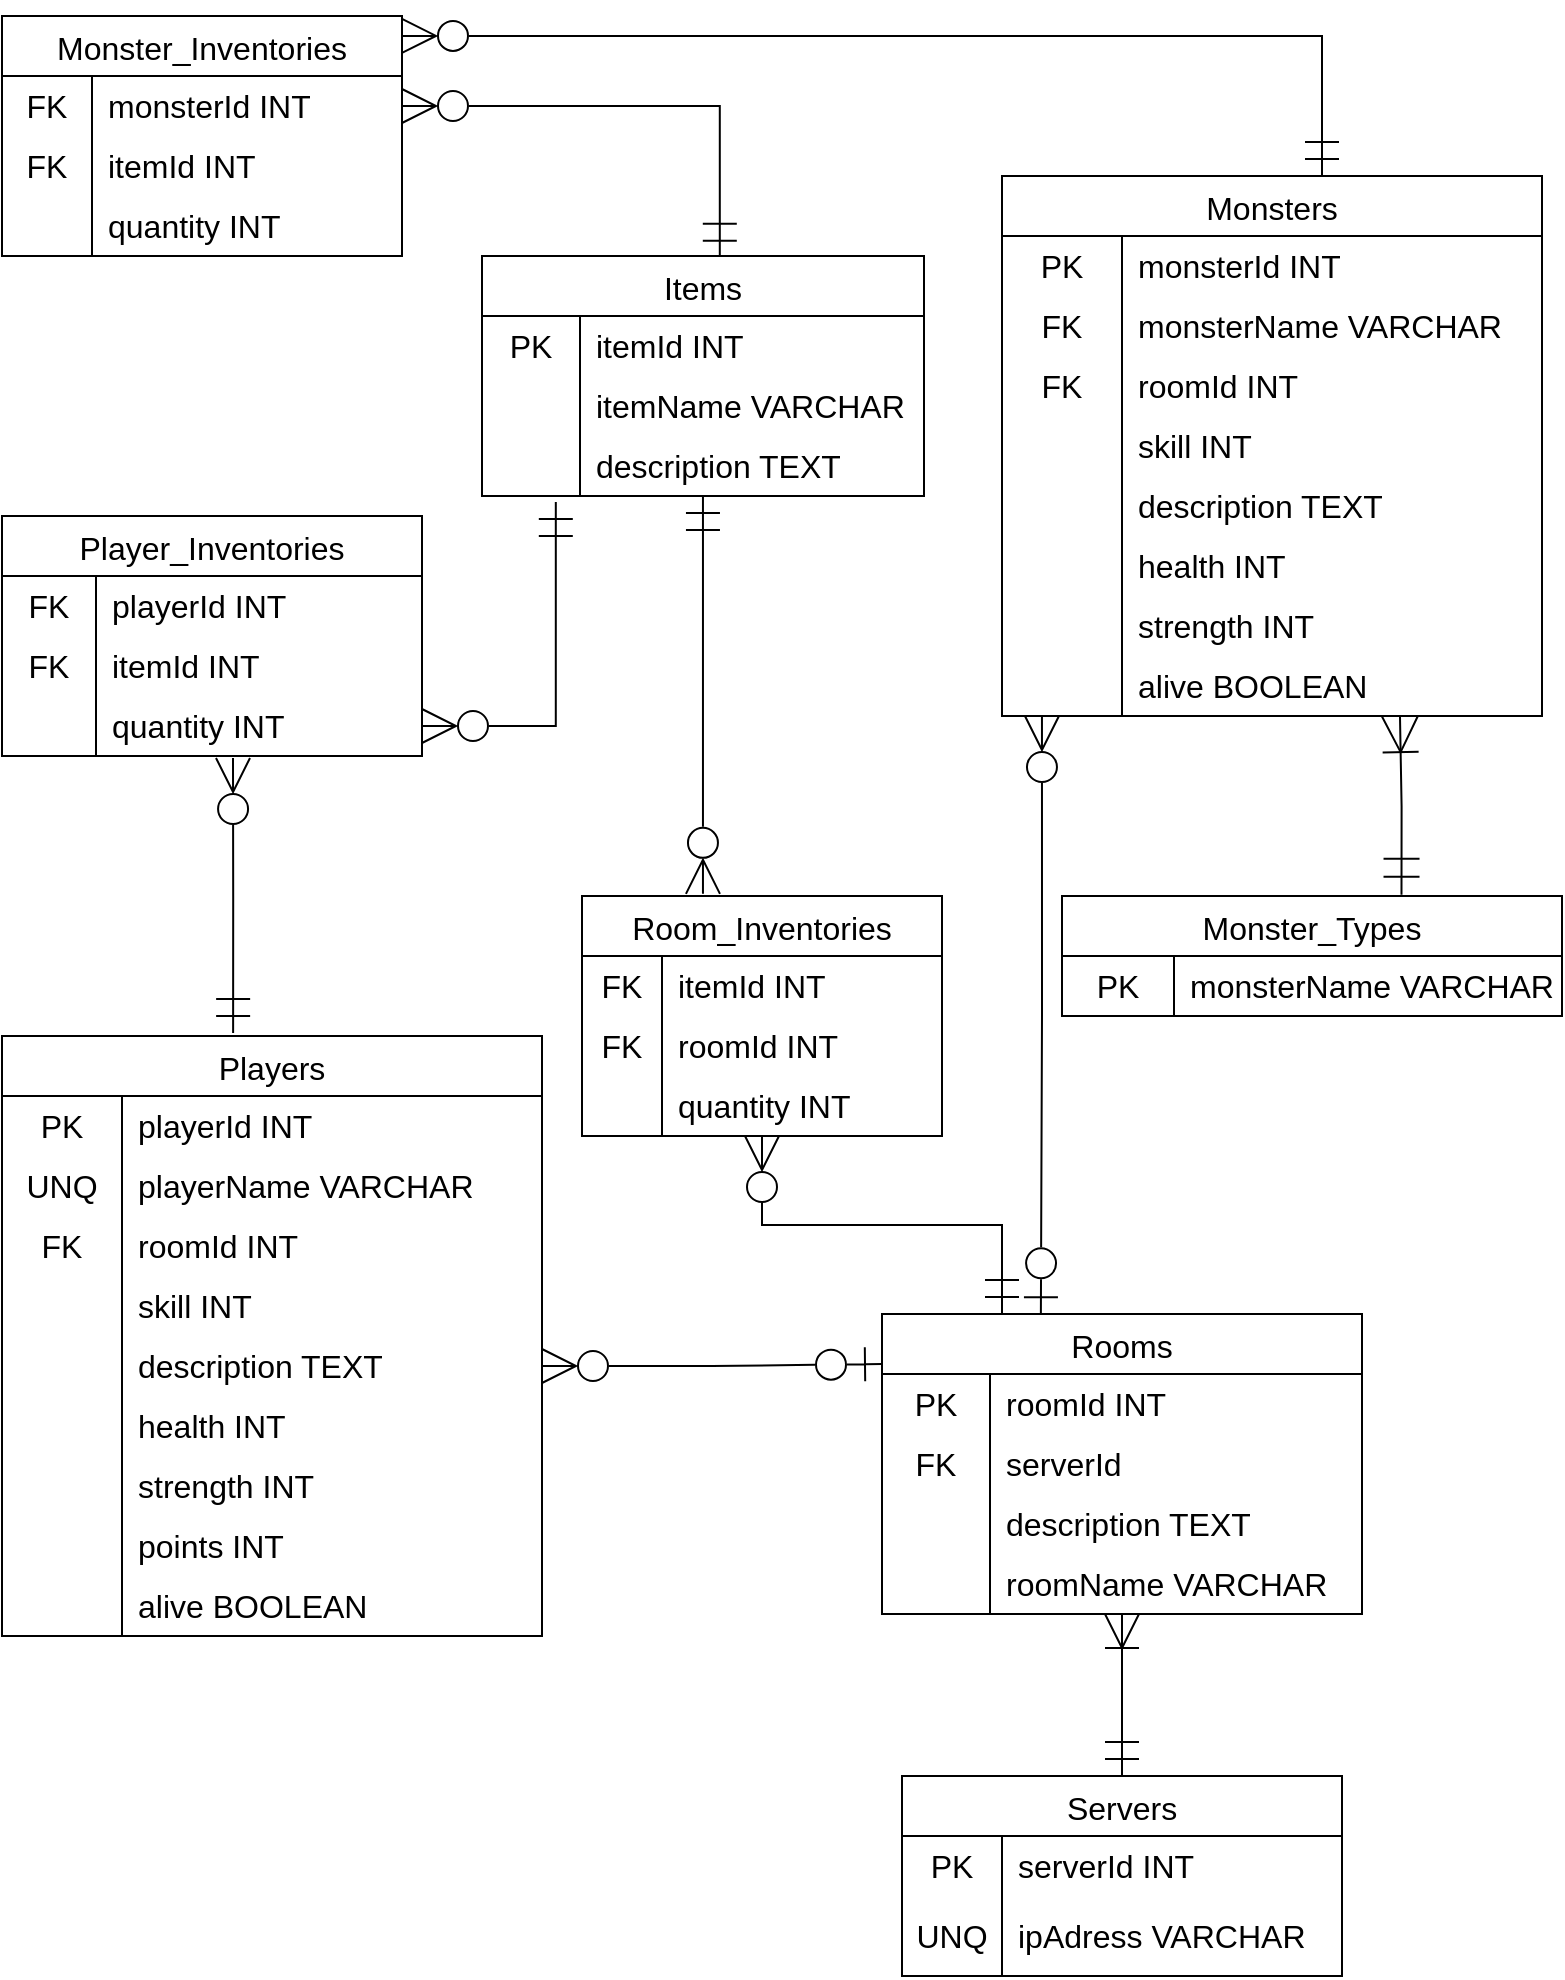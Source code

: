<mxfile version="22.1.5" type="google">
  <diagram name="Sida-1" id="PNrnSe5bGdNYffzNdBNZ">
    <mxGraphModel grid="1" page="1" gridSize="10" guides="1" tooltips="1" connect="1" arrows="1" fold="1" pageScale="1" pageWidth="827" pageHeight="1169" math="0" shadow="0">
      <root>
        <mxCell id="0" />
        <mxCell id="1" parent="0" />
        <mxCell id="f139ZEH_pIUS-vQiG2qc-1" value="Player_Inventories" style="shape=table;startSize=30;container=1;collapsible=0;childLayout=tableLayout;fixedRows=1;rowLines=0;fontStyle=0;strokeColor=default;fontSize=16;" vertex="1" parent="1">
          <mxGeometry x="40" y="290" width="210" height="120" as="geometry" />
        </mxCell>
        <mxCell id="f139ZEH_pIUS-vQiG2qc-5" value="" style="shape=tableRow;horizontal=0;startSize=0;swimlaneHead=0;swimlaneBody=0;top=0;left=0;bottom=0;right=0;collapsible=0;dropTarget=0;fillColor=none;points=[[0,0.5],[1,0.5]];portConstraint=eastwest;strokeColor=inherit;fontSize=16;" vertex="1" parent="f139ZEH_pIUS-vQiG2qc-1">
          <mxGeometry y="30" width="210" height="30" as="geometry" />
        </mxCell>
        <mxCell id="f139ZEH_pIUS-vQiG2qc-6" value="FK" style="shape=partialRectangle;html=1;whiteSpace=wrap;connectable=0;fillColor=none;top=0;left=0;bottom=0;right=0;overflow=hidden;strokeColor=inherit;fontSize=16;" vertex="1" parent="f139ZEH_pIUS-vQiG2qc-5">
          <mxGeometry width="47" height="30" as="geometry">
            <mxRectangle width="47" height="30" as="alternateBounds" />
          </mxGeometry>
        </mxCell>
        <mxCell id="f139ZEH_pIUS-vQiG2qc-7" value="playerId INT" style="shape=partialRectangle;html=1;whiteSpace=wrap;connectable=0;fillColor=none;top=0;left=0;bottom=0;right=0;align=left;spacingLeft=6;overflow=hidden;strokeColor=inherit;fontSize=16;" vertex="1" parent="f139ZEH_pIUS-vQiG2qc-5">
          <mxGeometry x="47" width="163" height="30" as="geometry">
            <mxRectangle width="163" height="30" as="alternateBounds" />
          </mxGeometry>
        </mxCell>
        <mxCell id="f139ZEH_pIUS-vQiG2qc-8" value="" style="shape=tableRow;horizontal=0;startSize=0;swimlaneHead=0;swimlaneBody=0;top=0;left=0;bottom=0;right=0;collapsible=0;dropTarget=0;fillColor=none;points=[[0,0.5],[1,0.5]];portConstraint=eastwest;strokeColor=inherit;fontSize=16;" vertex="1" parent="f139ZEH_pIUS-vQiG2qc-1">
          <mxGeometry y="60" width="210" height="30" as="geometry" />
        </mxCell>
        <mxCell id="f139ZEH_pIUS-vQiG2qc-9" value="FK" style="shape=partialRectangle;html=1;whiteSpace=wrap;connectable=0;fillColor=none;top=0;left=0;bottom=0;right=0;overflow=hidden;strokeColor=inherit;fontSize=16;" vertex="1" parent="f139ZEH_pIUS-vQiG2qc-8">
          <mxGeometry width="47" height="30" as="geometry">
            <mxRectangle width="47" height="30" as="alternateBounds" />
          </mxGeometry>
        </mxCell>
        <mxCell id="f139ZEH_pIUS-vQiG2qc-10" value="itemId INT" style="shape=partialRectangle;html=1;whiteSpace=wrap;connectable=0;fillColor=none;top=0;left=0;bottom=0;right=0;align=left;spacingLeft=6;overflow=hidden;strokeColor=inherit;fontSize=16;" vertex="1" parent="f139ZEH_pIUS-vQiG2qc-8">
          <mxGeometry x="47" width="163" height="30" as="geometry">
            <mxRectangle width="163" height="30" as="alternateBounds" />
          </mxGeometry>
        </mxCell>
        <mxCell id="YXGNRf66EH5VLh6v1JBF-1" style="shape=tableRow;horizontal=0;startSize=0;swimlaneHead=0;swimlaneBody=0;top=0;left=0;bottom=0;right=0;collapsible=0;dropTarget=0;fillColor=none;points=[[0,0.5],[1,0.5]];portConstraint=eastwest;strokeColor=inherit;fontSize=16;" vertex="1" parent="f139ZEH_pIUS-vQiG2qc-1">
          <mxGeometry y="90" width="210" height="30" as="geometry" />
        </mxCell>
        <mxCell id="YXGNRf66EH5VLh6v1JBF-2" style="shape=partialRectangle;html=1;whiteSpace=wrap;connectable=0;fillColor=none;top=0;left=0;bottom=0;right=0;overflow=hidden;strokeColor=inherit;fontSize=16;" vertex="1" parent="YXGNRf66EH5VLh6v1JBF-1">
          <mxGeometry width="47" height="30" as="geometry">
            <mxRectangle width="47" height="30" as="alternateBounds" />
          </mxGeometry>
        </mxCell>
        <mxCell id="YXGNRf66EH5VLh6v1JBF-3" value="quantity INT" style="shape=partialRectangle;html=1;whiteSpace=wrap;connectable=0;fillColor=none;top=0;left=0;bottom=0;right=0;align=left;spacingLeft=6;overflow=hidden;strokeColor=inherit;fontSize=16;" vertex="1" parent="YXGNRf66EH5VLh6v1JBF-1">
          <mxGeometry x="47" width="163" height="30" as="geometry">
            <mxRectangle width="163" height="30" as="alternateBounds" />
          </mxGeometry>
        </mxCell>
        <mxCell id="f139ZEH_pIUS-vQiG2qc-19" value="Monster_Inventories" style="shape=table;startSize=30;container=1;collapsible=0;childLayout=tableLayout;fixedRows=1;rowLines=0;fontStyle=0;strokeColor=default;fontSize=16;" vertex="1" parent="1">
          <mxGeometry x="40" y="40" width="200" height="120" as="geometry" />
        </mxCell>
        <mxCell id="f139ZEH_pIUS-vQiG2qc-23" value="" style="shape=tableRow;horizontal=0;startSize=0;swimlaneHead=0;swimlaneBody=0;top=0;left=0;bottom=0;right=0;collapsible=0;dropTarget=0;fillColor=none;points=[[0,0.5],[1,0.5]];portConstraint=eastwest;strokeColor=inherit;fontSize=16;" vertex="1" parent="f139ZEH_pIUS-vQiG2qc-19">
          <mxGeometry y="30" width="200" height="30" as="geometry" />
        </mxCell>
        <mxCell id="f139ZEH_pIUS-vQiG2qc-24" value="FK" style="shape=partialRectangle;html=1;whiteSpace=wrap;connectable=0;fillColor=none;top=0;left=0;bottom=0;right=0;overflow=hidden;strokeColor=inherit;fontSize=16;" vertex="1" parent="f139ZEH_pIUS-vQiG2qc-23">
          <mxGeometry width="45" height="30" as="geometry">
            <mxRectangle width="45" height="30" as="alternateBounds" />
          </mxGeometry>
        </mxCell>
        <mxCell id="f139ZEH_pIUS-vQiG2qc-25" value="monsterId INT" style="shape=partialRectangle;html=1;whiteSpace=wrap;connectable=0;fillColor=none;top=0;left=0;bottom=0;right=0;align=left;spacingLeft=6;overflow=hidden;strokeColor=inherit;fontSize=16;" vertex="1" parent="f139ZEH_pIUS-vQiG2qc-23">
          <mxGeometry x="45" width="155" height="30" as="geometry">
            <mxRectangle width="155" height="30" as="alternateBounds" />
          </mxGeometry>
        </mxCell>
        <mxCell id="f139ZEH_pIUS-vQiG2qc-26" value="" style="shape=tableRow;horizontal=0;startSize=0;swimlaneHead=0;swimlaneBody=0;top=0;left=0;bottom=0;right=0;collapsible=0;dropTarget=0;fillColor=none;points=[[0,0.5],[1,0.5]];portConstraint=eastwest;strokeColor=inherit;fontSize=16;" vertex="1" parent="f139ZEH_pIUS-vQiG2qc-19">
          <mxGeometry y="60" width="200" height="30" as="geometry" />
        </mxCell>
        <mxCell id="f139ZEH_pIUS-vQiG2qc-27" value="FK" style="shape=partialRectangle;html=1;whiteSpace=wrap;connectable=0;fillColor=none;top=0;left=0;bottom=0;right=0;overflow=hidden;strokeColor=inherit;fontSize=16;" vertex="1" parent="f139ZEH_pIUS-vQiG2qc-26">
          <mxGeometry width="45" height="30" as="geometry">
            <mxRectangle width="45" height="30" as="alternateBounds" />
          </mxGeometry>
        </mxCell>
        <mxCell id="f139ZEH_pIUS-vQiG2qc-28" value="itemId INT" style="shape=partialRectangle;html=1;whiteSpace=wrap;connectable=0;fillColor=none;top=0;left=0;bottom=0;right=0;align=left;spacingLeft=6;overflow=hidden;strokeColor=inherit;fontSize=16;" vertex="1" parent="f139ZEH_pIUS-vQiG2qc-26">
          <mxGeometry x="45" width="155" height="30" as="geometry">
            <mxRectangle width="155" height="30" as="alternateBounds" />
          </mxGeometry>
        </mxCell>
        <mxCell id="YXGNRf66EH5VLh6v1JBF-4" style="shape=tableRow;horizontal=0;startSize=0;swimlaneHead=0;swimlaneBody=0;top=0;left=0;bottom=0;right=0;collapsible=0;dropTarget=0;fillColor=none;points=[[0,0.5],[1,0.5]];portConstraint=eastwest;strokeColor=inherit;fontSize=16;" vertex="1" parent="f139ZEH_pIUS-vQiG2qc-19">
          <mxGeometry y="90" width="200" height="30" as="geometry" />
        </mxCell>
        <mxCell id="YXGNRf66EH5VLh6v1JBF-5" style="shape=partialRectangle;html=1;whiteSpace=wrap;connectable=0;fillColor=none;top=0;left=0;bottom=0;right=0;overflow=hidden;strokeColor=inherit;fontSize=16;" vertex="1" parent="YXGNRf66EH5VLh6v1JBF-4">
          <mxGeometry width="45" height="30" as="geometry">
            <mxRectangle width="45" height="30" as="alternateBounds" />
          </mxGeometry>
        </mxCell>
        <mxCell id="YXGNRf66EH5VLh6v1JBF-6" value="quantity INT" style="shape=partialRectangle;html=1;whiteSpace=wrap;connectable=0;fillColor=none;top=0;left=0;bottom=0;right=0;align=left;spacingLeft=6;overflow=hidden;strokeColor=inherit;fontSize=16;" vertex="1" parent="YXGNRf66EH5VLh6v1JBF-4">
          <mxGeometry x="45" width="155" height="30" as="geometry">
            <mxRectangle width="155" height="30" as="alternateBounds" />
          </mxGeometry>
        </mxCell>
        <mxCell id="GVkbqwzcOvm1fOm9quOm-2" style="edgeStyle=orthogonalEdgeStyle;rounded=0;orthogonalLoop=1;jettySize=auto;html=1;entryX=0.55;entryY=1.033;entryDx=0;entryDy=0;entryPerimeter=0;endArrow=ERzeroToMany;endFill=0;startArrow=ERmandOne;startFill=0;endSize=15;startSize=15;exitX=0.428;exitY=-0.005;exitDx=0;exitDy=0;exitPerimeter=0;" edge="1" parent="1" source="MWH9o2YnBuBxA78UN_xd-70" target="YXGNRf66EH5VLh6v1JBF-1">
          <mxGeometry relative="1" as="geometry">
            <mxPoint x="145" y="540" as="sourcePoint" />
          </mxGeometry>
        </mxCell>
        <mxCell id="GVkbqwzcOvm1fOm9quOm-3" style="edgeStyle=orthogonalEdgeStyle;rounded=0;orthogonalLoop=1;jettySize=auto;html=1;endArrow=ERmandOne;endFill=0;startArrow=ERzeroToMany;startFill=0;endSize=15;startSize=15;entryX=0.167;entryY=1.1;entryDx=0;entryDy=0;entryPerimeter=0;exitX=1;exitY=0.5;exitDx=0;exitDy=0;" edge="1" parent="1" source="YXGNRf66EH5VLh6v1JBF-1" target="MWH9o2YnBuBxA78UN_xd-13">
          <mxGeometry relative="1" as="geometry">
            <mxPoint x="480" y="350" as="targetPoint" />
            <Array as="points">
              <mxPoint x="317" y="395" />
            </Array>
          </mxGeometry>
        </mxCell>
        <mxCell id="GVkbqwzcOvm1fOm9quOm-4" style="edgeStyle=orthogonalEdgeStyle;rounded=0;orthogonalLoop=1;jettySize=auto;html=1;entryX=0.538;entryY=0.007;entryDx=0;entryDy=0;endArrow=ERmandOne;endFill=0;startArrow=ERzeroToMany;startFill=0;endSize=15;startSize=15;entryPerimeter=0;" edge="1" parent="1" source="f139ZEH_pIUS-vQiG2qc-23" target="MWH9o2YnBuBxA78UN_xd-3">
          <mxGeometry relative="1" as="geometry">
            <mxPoint x="414" y="160" as="targetPoint" />
          </mxGeometry>
        </mxCell>
        <mxCell id="GVkbqwzcOvm1fOm9quOm-5" style="edgeStyle=orthogonalEdgeStyle;rounded=0;orthogonalLoop=1;jettySize=auto;html=1;entryX=0.5;entryY=0;entryDx=0;entryDy=0;endArrow=ERzeroToOne;endFill=0;startArrow=ERzeroToOne;startFill=0;endSize=15;startSize=15;" edge="1" parent="1" target="MWH9o2YnBuBxA78UN_xd-42">
          <mxGeometry relative="1" as="geometry">
            <mxPoint x="700" y="130" as="targetPoint" />
          </mxGeometry>
        </mxCell>
        <mxCell id="MWH9o2YnBuBxA78UN_xd-2" style="edgeStyle=orthogonalEdgeStyle;rounded=0;orthogonalLoop=1;jettySize=auto;html=1;exitX=1;exitY=0.5;exitDx=0;exitDy=0;startArrow=ERzeroToMany;startFill=0;endArrow=ERzeroToOne;endFill=0;endSize=15;startSize=15;entryX=0;entryY=0.167;entryDx=0;entryDy=0;entryPerimeter=0;" edge="1" parent="1" source="MWH9o2YnBuBxA78UN_xd-86" target="MWH9o2YnBuBxA78UN_xd-16">
          <mxGeometry relative="1" as="geometry">
            <mxPoint x="260" y="740" as="sourcePoint" />
            <mxPoint x="475" y="714" as="targetPoint" />
          </mxGeometry>
        </mxCell>
        <mxCell id="MWH9o2YnBuBxA78UN_xd-3" value="Items" style="shape=table;startSize=30;container=1;collapsible=0;childLayout=tableLayout;fixedRows=1;rowLines=0;fontStyle=0;strokeColor=default;fontSize=16;" vertex="1" parent="1">
          <mxGeometry x="280" y="160" width="221" height="120" as="geometry" />
        </mxCell>
        <mxCell id="MWH9o2YnBuBxA78UN_xd-4" value="" style="shape=tableRow;horizontal=0;startSize=0;swimlaneHead=0;swimlaneBody=0;top=0;left=0;bottom=0;right=0;collapsible=0;dropTarget=0;fillColor=none;points=[[0,0.5],[1,0.5]];portConstraint=eastwest;strokeColor=inherit;fontSize=16;" vertex="1" parent="MWH9o2YnBuBxA78UN_xd-3">
          <mxGeometry y="30" width="221" height="30" as="geometry" />
        </mxCell>
        <mxCell id="MWH9o2YnBuBxA78UN_xd-5" value="PK" style="shape=partialRectangle;html=1;whiteSpace=wrap;connectable=0;fillColor=none;top=0;left=0;bottom=0;right=0;overflow=hidden;pointerEvents=1;strokeColor=inherit;fontSize=16;" vertex="1" parent="MWH9o2YnBuBxA78UN_xd-4">
          <mxGeometry width="49" height="30" as="geometry">
            <mxRectangle width="49" height="30" as="alternateBounds" />
          </mxGeometry>
        </mxCell>
        <mxCell id="MWH9o2YnBuBxA78UN_xd-6" value="itemId INT" style="shape=partialRectangle;html=1;whiteSpace=wrap;connectable=0;fillColor=none;top=0;left=0;bottom=0;right=0;align=left;spacingLeft=6;overflow=hidden;strokeColor=inherit;fontSize=16;" vertex="1" parent="MWH9o2YnBuBxA78UN_xd-4">
          <mxGeometry x="49" width="172" height="30" as="geometry">
            <mxRectangle width="172" height="30" as="alternateBounds" />
          </mxGeometry>
        </mxCell>
        <mxCell id="MWH9o2YnBuBxA78UN_xd-10" value="" style="shape=tableRow;horizontal=0;startSize=0;swimlaneHead=0;swimlaneBody=0;top=0;left=0;bottom=0;right=0;collapsible=0;dropTarget=0;fillColor=none;points=[[0,0.5],[1,0.5]];portConstraint=eastwest;strokeColor=inherit;fontSize=16;" vertex="1" parent="MWH9o2YnBuBxA78UN_xd-3">
          <mxGeometry y="60" width="221" height="30" as="geometry" />
        </mxCell>
        <mxCell id="MWH9o2YnBuBxA78UN_xd-11" value="" style="shape=partialRectangle;html=1;whiteSpace=wrap;connectable=0;fillColor=none;top=0;left=0;bottom=0;right=0;overflow=hidden;strokeColor=inherit;fontSize=16;" vertex="1" parent="MWH9o2YnBuBxA78UN_xd-10">
          <mxGeometry width="49" height="30" as="geometry">
            <mxRectangle width="49" height="30" as="alternateBounds" />
          </mxGeometry>
        </mxCell>
        <mxCell id="MWH9o2YnBuBxA78UN_xd-12" value="itemName VARCHAR" style="shape=partialRectangle;html=1;whiteSpace=wrap;connectable=0;fillColor=none;top=0;left=0;bottom=0;right=0;align=left;spacingLeft=6;overflow=hidden;strokeColor=inherit;fontSize=16;" vertex="1" parent="MWH9o2YnBuBxA78UN_xd-10">
          <mxGeometry x="49" width="172" height="30" as="geometry">
            <mxRectangle width="172" height="30" as="alternateBounds" />
          </mxGeometry>
        </mxCell>
        <mxCell id="MWH9o2YnBuBxA78UN_xd-13" style="shape=tableRow;horizontal=0;startSize=0;swimlaneHead=0;swimlaneBody=0;top=0;left=0;bottom=0;right=0;collapsible=0;dropTarget=0;fillColor=none;points=[[0,0.5],[1,0.5]];portConstraint=eastwest;strokeColor=inherit;fontSize=16;" vertex="1" parent="MWH9o2YnBuBxA78UN_xd-3">
          <mxGeometry y="90" width="221" height="30" as="geometry" />
        </mxCell>
        <mxCell id="MWH9o2YnBuBxA78UN_xd-14" style="shape=partialRectangle;html=1;whiteSpace=wrap;connectable=0;fillColor=none;top=0;left=0;bottom=0;right=0;overflow=hidden;strokeColor=inherit;fontSize=16;" vertex="1" parent="MWH9o2YnBuBxA78UN_xd-13">
          <mxGeometry width="49" height="30" as="geometry">
            <mxRectangle width="49" height="30" as="alternateBounds" />
          </mxGeometry>
        </mxCell>
        <mxCell id="MWH9o2YnBuBxA78UN_xd-15" value="description TEXT" style="shape=partialRectangle;html=1;whiteSpace=wrap;connectable=0;fillColor=none;top=0;left=0;bottom=0;right=0;align=left;spacingLeft=6;overflow=hidden;strokeColor=inherit;fontSize=16;" vertex="1" parent="MWH9o2YnBuBxA78UN_xd-13">
          <mxGeometry x="49" width="172" height="30" as="geometry">
            <mxRectangle width="172" height="30" as="alternateBounds" />
          </mxGeometry>
        </mxCell>
        <mxCell id="MWH9o2YnBuBxA78UN_xd-101" style="edgeStyle=orthogonalEdgeStyle;rounded=0;orthogonalLoop=1;jettySize=auto;html=1;entryX=0.5;entryY=0;entryDx=0;entryDy=0;endArrow=ERmandOne;endFill=0;startArrow=ERoneToMany;startFill=0;endSize=15;startSize=15;" edge="1" parent="1" source="MWH9o2YnBuBxA78UN_xd-16" target="MWH9o2YnBuBxA78UN_xd-32">
          <mxGeometry relative="1" as="geometry" />
        </mxCell>
        <mxCell id="MWH9o2YnBuBxA78UN_xd-16" value="Rooms" style="shape=table;startSize=30;container=1;collapsible=0;childLayout=tableLayout;fixedRows=1;rowLines=0;fontStyle=0;strokeColor=default;fontSize=16;" vertex="1" parent="1">
          <mxGeometry x="480" y="689" width="240" height="150" as="geometry" />
        </mxCell>
        <mxCell id="MWH9o2YnBuBxA78UN_xd-17" value="" style="shape=tableRow;horizontal=0;startSize=0;swimlaneHead=0;swimlaneBody=0;top=0;left=0;bottom=0;right=0;collapsible=0;dropTarget=0;fillColor=none;points=[[0,0.5],[1,0.5]];portConstraint=eastwest;strokeColor=inherit;fontSize=16;" vertex="1" parent="MWH9o2YnBuBxA78UN_xd-16">
          <mxGeometry y="30" width="240" height="30" as="geometry" />
        </mxCell>
        <mxCell id="MWH9o2YnBuBxA78UN_xd-18" value="PK" style="shape=partialRectangle;html=1;whiteSpace=wrap;connectable=0;fillColor=none;top=0;left=0;bottom=0;right=0;overflow=hidden;pointerEvents=1;strokeColor=inherit;fontSize=16;" vertex="1" parent="MWH9o2YnBuBxA78UN_xd-17">
          <mxGeometry width="54" height="30" as="geometry">
            <mxRectangle width="54" height="30" as="alternateBounds" />
          </mxGeometry>
        </mxCell>
        <mxCell id="MWH9o2YnBuBxA78UN_xd-19" value="roomId INT" style="shape=partialRectangle;html=1;whiteSpace=wrap;connectable=0;fillColor=none;top=0;left=0;bottom=0;right=0;align=left;spacingLeft=6;overflow=hidden;strokeColor=inherit;fontSize=16;" vertex="1" parent="MWH9o2YnBuBxA78UN_xd-17">
          <mxGeometry x="54" width="186" height="30" as="geometry">
            <mxRectangle width="186" height="30" as="alternateBounds" />
          </mxGeometry>
        </mxCell>
        <mxCell id="MWH9o2YnBuBxA78UN_xd-29" style="shape=tableRow;horizontal=0;startSize=0;swimlaneHead=0;swimlaneBody=0;top=0;left=0;bottom=0;right=0;collapsible=0;dropTarget=0;fillColor=none;points=[[0,0.5],[1,0.5]];portConstraint=eastwest;strokeColor=inherit;fontSize=16;" vertex="1" parent="MWH9o2YnBuBxA78UN_xd-16">
          <mxGeometry y="60" width="240" height="30" as="geometry" />
        </mxCell>
        <mxCell id="MWH9o2YnBuBxA78UN_xd-30" value="FK" style="shape=partialRectangle;html=1;whiteSpace=wrap;connectable=0;fillColor=none;top=0;left=0;bottom=0;right=0;overflow=hidden;strokeColor=inherit;fontSize=16;" vertex="1" parent="MWH9o2YnBuBxA78UN_xd-29">
          <mxGeometry width="54" height="30" as="geometry">
            <mxRectangle width="54" height="30" as="alternateBounds" />
          </mxGeometry>
        </mxCell>
        <mxCell id="MWH9o2YnBuBxA78UN_xd-31" value="serverId" style="shape=partialRectangle;html=1;whiteSpace=wrap;connectable=0;fillColor=none;top=0;left=0;bottom=0;right=0;align=left;spacingLeft=6;overflow=hidden;strokeColor=inherit;fontSize=16;" vertex="1" parent="MWH9o2YnBuBxA78UN_xd-29">
          <mxGeometry x="54" width="186" height="30" as="geometry">
            <mxRectangle width="186" height="30" as="alternateBounds" />
          </mxGeometry>
        </mxCell>
        <mxCell id="l32rM383L0pJ6ccGjU8K-4" style="shape=tableRow;horizontal=0;startSize=0;swimlaneHead=0;swimlaneBody=0;top=0;left=0;bottom=0;right=0;collapsible=0;dropTarget=0;fillColor=none;points=[[0,0.5],[1,0.5]];portConstraint=eastwest;strokeColor=inherit;fontSize=16;" vertex="1" parent="MWH9o2YnBuBxA78UN_xd-16">
          <mxGeometry y="90" width="240" height="30" as="geometry" />
        </mxCell>
        <mxCell id="l32rM383L0pJ6ccGjU8K-5" value="" style="shape=partialRectangle;html=1;whiteSpace=wrap;connectable=0;fillColor=none;top=0;left=0;bottom=0;right=0;overflow=hidden;strokeColor=inherit;fontSize=16;" vertex="1" parent="l32rM383L0pJ6ccGjU8K-4">
          <mxGeometry width="54" height="30" as="geometry">
            <mxRectangle width="54" height="30" as="alternateBounds" />
          </mxGeometry>
        </mxCell>
        <mxCell id="l32rM383L0pJ6ccGjU8K-6" value="description TEXT" style="shape=partialRectangle;html=1;whiteSpace=wrap;connectable=0;fillColor=none;top=0;left=0;bottom=0;right=0;align=left;spacingLeft=6;overflow=hidden;strokeColor=inherit;fontSize=16;" vertex="1" parent="l32rM383L0pJ6ccGjU8K-4">
          <mxGeometry x="54" width="186" height="30" as="geometry">
            <mxRectangle width="186" height="30" as="alternateBounds" />
          </mxGeometry>
        </mxCell>
        <mxCell id="MWH9o2YnBuBxA78UN_xd-26" style="shape=tableRow;horizontal=0;startSize=0;swimlaneHead=0;swimlaneBody=0;top=0;left=0;bottom=0;right=0;collapsible=0;dropTarget=0;fillColor=none;points=[[0,0.5],[1,0.5]];portConstraint=eastwest;strokeColor=inherit;fontSize=16;" vertex="1" parent="MWH9o2YnBuBxA78UN_xd-16">
          <mxGeometry y="120" width="240" height="30" as="geometry" />
        </mxCell>
        <mxCell id="MWH9o2YnBuBxA78UN_xd-27" style="shape=partialRectangle;html=1;whiteSpace=wrap;connectable=0;fillColor=none;top=0;left=0;bottom=0;right=0;overflow=hidden;strokeColor=inherit;fontSize=16;" vertex="1" parent="MWH9o2YnBuBxA78UN_xd-26">
          <mxGeometry width="54" height="30" as="geometry">
            <mxRectangle width="54" height="30" as="alternateBounds" />
          </mxGeometry>
        </mxCell>
        <mxCell id="MWH9o2YnBuBxA78UN_xd-28" value="roomName VARCHAR" style="shape=partialRectangle;html=1;whiteSpace=wrap;connectable=0;fillColor=none;top=0;left=0;bottom=0;right=0;align=left;spacingLeft=6;overflow=hidden;strokeColor=inherit;fontSize=16;" vertex="1" parent="MWH9o2YnBuBxA78UN_xd-26">
          <mxGeometry x="54" width="186" height="30" as="geometry">
            <mxRectangle width="186" height="30" as="alternateBounds" />
          </mxGeometry>
        </mxCell>
        <mxCell id="MWH9o2YnBuBxA78UN_xd-32" value="Servers" style="shape=table;startSize=30;container=1;collapsible=0;childLayout=tableLayout;fixedRows=1;rowLines=0;fontStyle=0;strokeColor=default;fontSize=16;" vertex="1" parent="1">
          <mxGeometry x="490" y="920" width="220" height="100" as="geometry" />
        </mxCell>
        <mxCell id="MWH9o2YnBuBxA78UN_xd-33" value="" style="shape=tableRow;horizontal=0;startSize=0;swimlaneHead=0;swimlaneBody=0;top=0;left=0;bottom=0;right=0;collapsible=0;dropTarget=0;fillColor=none;points=[[0,0.5],[1,0.5]];portConstraint=eastwest;strokeColor=inherit;fontSize=16;" vertex="1" parent="MWH9o2YnBuBxA78UN_xd-32">
          <mxGeometry y="30" width="220" height="30" as="geometry" />
        </mxCell>
        <mxCell id="MWH9o2YnBuBxA78UN_xd-34" value="PK" style="shape=partialRectangle;html=1;whiteSpace=wrap;connectable=0;fillColor=none;top=0;left=0;bottom=0;right=0;overflow=hidden;pointerEvents=1;strokeColor=inherit;fontSize=16;" vertex="1" parent="MWH9o2YnBuBxA78UN_xd-33">
          <mxGeometry width="50" height="30" as="geometry">
            <mxRectangle width="50" height="30" as="alternateBounds" />
          </mxGeometry>
        </mxCell>
        <mxCell id="MWH9o2YnBuBxA78UN_xd-35" value="serverId INT" style="shape=partialRectangle;html=1;whiteSpace=wrap;connectable=0;fillColor=none;top=0;left=0;bottom=0;right=0;align=left;spacingLeft=6;overflow=hidden;strokeColor=inherit;fontSize=16;" vertex="1" parent="MWH9o2YnBuBxA78UN_xd-33">
          <mxGeometry x="50" width="170" height="30" as="geometry">
            <mxRectangle width="170" height="30" as="alternateBounds" />
          </mxGeometry>
        </mxCell>
        <mxCell id="MWH9o2YnBuBxA78UN_xd-36" value="" style="shape=tableRow;horizontal=0;startSize=0;swimlaneHead=0;swimlaneBody=0;top=0;left=0;bottom=0;right=0;collapsible=0;dropTarget=0;fillColor=none;points=[[0,0.5],[1,0.5]];portConstraint=eastwest;strokeColor=inherit;fontSize=16;" vertex="1" parent="MWH9o2YnBuBxA78UN_xd-32">
          <mxGeometry y="60" width="220" height="40" as="geometry" />
        </mxCell>
        <mxCell id="MWH9o2YnBuBxA78UN_xd-37" value="UNQ" style="shape=partialRectangle;html=1;whiteSpace=wrap;connectable=0;fillColor=none;top=0;left=0;bottom=0;right=0;overflow=hidden;strokeColor=inherit;fontSize=16;" vertex="1" parent="MWH9o2YnBuBxA78UN_xd-36">
          <mxGeometry width="50" height="40" as="geometry">
            <mxRectangle width="50" height="40" as="alternateBounds" />
          </mxGeometry>
        </mxCell>
        <mxCell id="MWH9o2YnBuBxA78UN_xd-38" value="ipAdress VARCHAR" style="shape=partialRectangle;html=1;whiteSpace=wrap;connectable=0;fillColor=none;top=0;left=0;bottom=0;right=0;align=left;spacingLeft=6;overflow=hidden;strokeColor=inherit;fontSize=16;" vertex="1" parent="MWH9o2YnBuBxA78UN_xd-36">
          <mxGeometry x="50" width="170" height="40" as="geometry">
            <mxRectangle width="170" height="40" as="alternateBounds" />
          </mxGeometry>
        </mxCell>
        <mxCell id="MWH9o2YnBuBxA78UN_xd-42" value="Monsters" style="shape=table;startSize=30;container=1;collapsible=0;childLayout=tableLayout;fixedRows=1;rowLines=0;fontStyle=0;strokeColor=default;fontSize=16;" vertex="1" parent="1">
          <mxGeometry x="540" y="120" width="270" height="270" as="geometry" />
        </mxCell>
        <mxCell id="MWH9o2YnBuBxA78UN_xd-43" value="" style="shape=tableRow;horizontal=0;startSize=0;swimlaneHead=0;swimlaneBody=0;top=0;left=0;bottom=0;right=0;collapsible=0;dropTarget=0;fillColor=none;points=[[0,0.5],[1,0.5]];portConstraint=eastwest;strokeColor=inherit;fontSize=16;" vertex="1" parent="MWH9o2YnBuBxA78UN_xd-42">
          <mxGeometry y="30" width="270" height="30" as="geometry" />
        </mxCell>
        <mxCell id="MWH9o2YnBuBxA78UN_xd-44" value="PK" style="shape=partialRectangle;html=1;whiteSpace=wrap;connectable=0;fillColor=none;top=0;left=0;bottom=0;right=0;overflow=hidden;pointerEvents=1;strokeColor=inherit;fontSize=16;" vertex="1" parent="MWH9o2YnBuBxA78UN_xd-43">
          <mxGeometry width="60" height="30" as="geometry">
            <mxRectangle width="60" height="30" as="alternateBounds" />
          </mxGeometry>
        </mxCell>
        <mxCell id="MWH9o2YnBuBxA78UN_xd-45" value="monsterId INT" style="shape=partialRectangle;html=1;whiteSpace=wrap;connectable=0;fillColor=none;top=0;left=0;bottom=0;right=0;align=left;spacingLeft=6;overflow=hidden;strokeColor=inherit;fontSize=16;" vertex="1" parent="MWH9o2YnBuBxA78UN_xd-43">
          <mxGeometry x="60" width="210" height="30" as="geometry">
            <mxRectangle width="210" height="30" as="alternateBounds" />
          </mxGeometry>
        </mxCell>
        <mxCell id="MWH9o2YnBuBxA78UN_xd-46" value="" style="shape=tableRow;horizontal=0;startSize=0;swimlaneHead=0;swimlaneBody=0;top=0;left=0;bottom=0;right=0;collapsible=0;dropTarget=0;fillColor=none;points=[[0,0.5],[1,0.5]];portConstraint=eastwest;strokeColor=inherit;fontSize=16;" vertex="1" parent="MWH9o2YnBuBxA78UN_xd-42">
          <mxGeometry y="60" width="270" height="30" as="geometry" />
        </mxCell>
        <mxCell id="MWH9o2YnBuBxA78UN_xd-47" value="FK" style="shape=partialRectangle;html=1;whiteSpace=wrap;connectable=0;fillColor=none;top=0;left=0;bottom=0;right=0;overflow=hidden;strokeColor=inherit;fontSize=16;" vertex="1" parent="MWH9o2YnBuBxA78UN_xd-46">
          <mxGeometry width="60" height="30" as="geometry">
            <mxRectangle width="60" height="30" as="alternateBounds" />
          </mxGeometry>
        </mxCell>
        <mxCell id="MWH9o2YnBuBxA78UN_xd-48" value="monsterName VARCHAR" style="shape=partialRectangle;html=1;whiteSpace=wrap;connectable=0;fillColor=none;top=0;left=0;bottom=0;right=0;align=left;spacingLeft=6;overflow=hidden;strokeColor=inherit;fontSize=16;" vertex="1" parent="MWH9o2YnBuBxA78UN_xd-46">
          <mxGeometry x="60" width="210" height="30" as="geometry">
            <mxRectangle width="210" height="30" as="alternateBounds" />
          </mxGeometry>
        </mxCell>
        <mxCell id="l32rM383L0pJ6ccGjU8K-1" style="shape=tableRow;horizontal=0;startSize=0;swimlaneHead=0;swimlaneBody=0;top=0;left=0;bottom=0;right=0;collapsible=0;dropTarget=0;fillColor=none;points=[[0,0.5],[1,0.5]];portConstraint=eastwest;strokeColor=inherit;fontSize=16;" vertex="1" parent="MWH9o2YnBuBxA78UN_xd-42">
          <mxGeometry y="90" width="270" height="30" as="geometry" />
        </mxCell>
        <mxCell id="l32rM383L0pJ6ccGjU8K-2" value="FK" style="shape=partialRectangle;html=1;whiteSpace=wrap;connectable=0;fillColor=none;top=0;left=0;bottom=0;right=0;overflow=hidden;strokeColor=inherit;fontSize=16;" vertex="1" parent="l32rM383L0pJ6ccGjU8K-1">
          <mxGeometry width="60" height="30" as="geometry">
            <mxRectangle width="60" height="30" as="alternateBounds" />
          </mxGeometry>
        </mxCell>
        <mxCell id="l32rM383L0pJ6ccGjU8K-3" value="roomId INT" style="shape=partialRectangle;html=1;whiteSpace=wrap;connectable=0;fillColor=none;top=0;left=0;bottom=0;right=0;align=left;spacingLeft=6;overflow=hidden;strokeColor=inherit;fontSize=16;" vertex="1" parent="l32rM383L0pJ6ccGjU8K-1">
          <mxGeometry x="60" width="210" height="30" as="geometry">
            <mxRectangle width="210" height="30" as="alternateBounds" />
          </mxGeometry>
        </mxCell>
        <mxCell id="MWH9o2YnBuBxA78UN_xd-61" style="shape=tableRow;horizontal=0;startSize=0;swimlaneHead=0;swimlaneBody=0;top=0;left=0;bottom=0;right=0;collapsible=0;dropTarget=0;fillColor=none;points=[[0,0.5],[1,0.5]];portConstraint=eastwest;strokeColor=inherit;fontSize=16;" vertex="1" parent="MWH9o2YnBuBxA78UN_xd-42">
          <mxGeometry y="120" width="270" height="30" as="geometry" />
        </mxCell>
        <mxCell id="MWH9o2YnBuBxA78UN_xd-62" style="shape=partialRectangle;html=1;whiteSpace=wrap;connectable=0;fillColor=none;top=0;left=0;bottom=0;right=0;overflow=hidden;strokeColor=inherit;fontSize=16;" vertex="1" parent="MWH9o2YnBuBxA78UN_xd-61">
          <mxGeometry width="60" height="30" as="geometry">
            <mxRectangle width="60" height="30" as="alternateBounds" />
          </mxGeometry>
        </mxCell>
        <mxCell id="MWH9o2YnBuBxA78UN_xd-63" value="skill INT" style="shape=partialRectangle;html=1;whiteSpace=wrap;connectable=0;fillColor=none;top=0;left=0;bottom=0;right=0;align=left;spacingLeft=6;overflow=hidden;strokeColor=inherit;fontSize=16;" vertex="1" parent="MWH9o2YnBuBxA78UN_xd-61">
          <mxGeometry x="60" width="210" height="30" as="geometry">
            <mxRectangle width="210" height="30" as="alternateBounds" />
          </mxGeometry>
        </mxCell>
        <mxCell id="MWH9o2YnBuBxA78UN_xd-58" style="shape=tableRow;horizontal=0;startSize=0;swimlaneHead=0;swimlaneBody=0;top=0;left=0;bottom=0;right=0;collapsible=0;dropTarget=0;fillColor=none;points=[[0,0.5],[1,0.5]];portConstraint=eastwest;strokeColor=inherit;fontSize=16;" vertex="1" parent="MWH9o2YnBuBxA78UN_xd-42">
          <mxGeometry y="150" width="270" height="30" as="geometry" />
        </mxCell>
        <mxCell id="MWH9o2YnBuBxA78UN_xd-59" style="shape=partialRectangle;html=1;whiteSpace=wrap;connectable=0;fillColor=none;top=0;left=0;bottom=0;right=0;overflow=hidden;strokeColor=inherit;fontSize=16;" vertex="1" parent="MWH9o2YnBuBxA78UN_xd-58">
          <mxGeometry width="60" height="30" as="geometry">
            <mxRectangle width="60" height="30" as="alternateBounds" />
          </mxGeometry>
        </mxCell>
        <mxCell id="MWH9o2YnBuBxA78UN_xd-60" value="description TEXT" style="shape=partialRectangle;html=1;whiteSpace=wrap;connectable=0;fillColor=none;top=0;left=0;bottom=0;right=0;align=left;spacingLeft=6;overflow=hidden;strokeColor=inherit;fontSize=16;" vertex="1" parent="MWH9o2YnBuBxA78UN_xd-58">
          <mxGeometry x="60" width="210" height="30" as="geometry">
            <mxRectangle width="210" height="30" as="alternateBounds" />
          </mxGeometry>
        </mxCell>
        <mxCell id="MWH9o2YnBuBxA78UN_xd-55" style="shape=tableRow;horizontal=0;startSize=0;swimlaneHead=0;swimlaneBody=0;top=0;left=0;bottom=0;right=0;collapsible=0;dropTarget=0;fillColor=none;points=[[0,0.5],[1,0.5]];portConstraint=eastwest;strokeColor=inherit;fontSize=16;" vertex="1" parent="MWH9o2YnBuBxA78UN_xd-42">
          <mxGeometry y="180" width="270" height="30" as="geometry" />
        </mxCell>
        <mxCell id="MWH9o2YnBuBxA78UN_xd-56" style="shape=partialRectangle;html=1;whiteSpace=wrap;connectable=0;fillColor=none;top=0;left=0;bottom=0;right=0;overflow=hidden;strokeColor=inherit;fontSize=16;" vertex="1" parent="MWH9o2YnBuBxA78UN_xd-55">
          <mxGeometry width="60" height="30" as="geometry">
            <mxRectangle width="60" height="30" as="alternateBounds" />
          </mxGeometry>
        </mxCell>
        <mxCell id="MWH9o2YnBuBxA78UN_xd-57" value="health INT" style="shape=partialRectangle;html=1;whiteSpace=wrap;connectable=0;fillColor=none;top=0;left=0;bottom=0;right=0;align=left;spacingLeft=6;overflow=hidden;strokeColor=inherit;fontSize=16;" vertex="1" parent="MWH9o2YnBuBxA78UN_xd-55">
          <mxGeometry x="60" width="210" height="30" as="geometry">
            <mxRectangle width="210" height="30" as="alternateBounds" />
          </mxGeometry>
        </mxCell>
        <mxCell id="MWH9o2YnBuBxA78UN_xd-52" style="shape=tableRow;horizontal=0;startSize=0;swimlaneHead=0;swimlaneBody=0;top=0;left=0;bottom=0;right=0;collapsible=0;dropTarget=0;fillColor=none;points=[[0,0.5],[1,0.5]];portConstraint=eastwest;strokeColor=inherit;fontSize=16;" vertex="1" parent="MWH9o2YnBuBxA78UN_xd-42">
          <mxGeometry y="210" width="270" height="30" as="geometry" />
        </mxCell>
        <mxCell id="MWH9o2YnBuBxA78UN_xd-53" style="shape=partialRectangle;html=1;whiteSpace=wrap;connectable=0;fillColor=none;top=0;left=0;bottom=0;right=0;overflow=hidden;strokeColor=inherit;fontSize=16;" vertex="1" parent="MWH9o2YnBuBxA78UN_xd-52">
          <mxGeometry width="60" height="30" as="geometry">
            <mxRectangle width="60" height="30" as="alternateBounds" />
          </mxGeometry>
        </mxCell>
        <mxCell id="MWH9o2YnBuBxA78UN_xd-54" value="strength INT" style="shape=partialRectangle;html=1;whiteSpace=wrap;connectable=0;fillColor=none;top=0;left=0;bottom=0;right=0;align=left;spacingLeft=6;overflow=hidden;strokeColor=inherit;fontSize=16;" vertex="1" parent="MWH9o2YnBuBxA78UN_xd-52">
          <mxGeometry x="60" width="210" height="30" as="geometry">
            <mxRectangle width="210" height="30" as="alternateBounds" />
          </mxGeometry>
        </mxCell>
        <mxCell id="MWH9o2YnBuBxA78UN_xd-67" style="shape=tableRow;horizontal=0;startSize=0;swimlaneHead=0;swimlaneBody=0;top=0;left=0;bottom=0;right=0;collapsible=0;dropTarget=0;fillColor=none;points=[[0,0.5],[1,0.5]];portConstraint=eastwest;strokeColor=inherit;fontSize=16;" vertex="1" parent="MWH9o2YnBuBxA78UN_xd-42">
          <mxGeometry y="240" width="270" height="30" as="geometry" />
        </mxCell>
        <mxCell id="MWH9o2YnBuBxA78UN_xd-68" style="shape=partialRectangle;html=1;whiteSpace=wrap;connectable=0;fillColor=none;top=0;left=0;bottom=0;right=0;overflow=hidden;strokeColor=inherit;fontSize=16;" vertex="1" parent="MWH9o2YnBuBxA78UN_xd-67">
          <mxGeometry width="60" height="30" as="geometry">
            <mxRectangle width="60" height="30" as="alternateBounds" />
          </mxGeometry>
        </mxCell>
        <mxCell id="MWH9o2YnBuBxA78UN_xd-69" value="alive BOOLEAN" style="shape=partialRectangle;html=1;whiteSpace=wrap;connectable=0;fillColor=none;top=0;left=0;bottom=0;right=0;align=left;spacingLeft=6;overflow=hidden;strokeColor=inherit;fontSize=16;" vertex="1" parent="MWH9o2YnBuBxA78UN_xd-67">
          <mxGeometry x="60" width="210" height="30" as="geometry">
            <mxRectangle width="210" height="30" as="alternateBounds" />
          </mxGeometry>
        </mxCell>
        <mxCell id="MWH9o2YnBuBxA78UN_xd-70" value="Players" style="shape=table;startSize=30;container=1;collapsible=0;childLayout=tableLayout;fixedRows=1;rowLines=0;fontStyle=0;strokeColor=default;fontSize=16;" vertex="1" parent="1">
          <mxGeometry x="40" y="550" width="270" height="300" as="geometry" />
        </mxCell>
        <mxCell id="MWH9o2YnBuBxA78UN_xd-71" value="" style="shape=tableRow;horizontal=0;startSize=0;swimlaneHead=0;swimlaneBody=0;top=0;left=0;bottom=0;right=0;collapsible=0;dropTarget=0;fillColor=none;points=[[0,0.5],[1,0.5]];portConstraint=eastwest;strokeColor=inherit;fontSize=16;" vertex="1" parent="MWH9o2YnBuBxA78UN_xd-70">
          <mxGeometry y="30" width="270" height="30" as="geometry" />
        </mxCell>
        <mxCell id="MWH9o2YnBuBxA78UN_xd-72" value="PK" style="shape=partialRectangle;html=1;whiteSpace=wrap;connectable=0;fillColor=none;top=0;left=0;bottom=0;right=0;overflow=hidden;pointerEvents=1;strokeColor=inherit;fontSize=16;" vertex="1" parent="MWH9o2YnBuBxA78UN_xd-71">
          <mxGeometry width="60" height="30" as="geometry">
            <mxRectangle width="60" height="30" as="alternateBounds" />
          </mxGeometry>
        </mxCell>
        <mxCell id="MWH9o2YnBuBxA78UN_xd-73" value="playerId INT" style="shape=partialRectangle;html=1;whiteSpace=wrap;connectable=0;fillColor=none;top=0;left=0;bottom=0;right=0;align=left;spacingLeft=6;overflow=hidden;strokeColor=inherit;fontSize=16;" vertex="1" parent="MWH9o2YnBuBxA78UN_xd-71">
          <mxGeometry x="60" width="210" height="30" as="geometry">
            <mxRectangle width="210" height="30" as="alternateBounds" />
          </mxGeometry>
        </mxCell>
        <mxCell id="MWH9o2YnBuBxA78UN_xd-74" value="" style="shape=tableRow;horizontal=0;startSize=0;swimlaneHead=0;swimlaneBody=0;top=0;left=0;bottom=0;right=0;collapsible=0;dropTarget=0;fillColor=none;points=[[0,0.5],[1,0.5]];portConstraint=eastwest;strokeColor=inherit;fontSize=16;" vertex="1" parent="MWH9o2YnBuBxA78UN_xd-70">
          <mxGeometry y="60" width="270" height="30" as="geometry" />
        </mxCell>
        <mxCell id="MWH9o2YnBuBxA78UN_xd-75" value="UNQ" style="shape=partialRectangle;html=1;whiteSpace=wrap;connectable=0;fillColor=none;top=0;left=0;bottom=0;right=0;overflow=hidden;strokeColor=inherit;fontSize=16;" vertex="1" parent="MWH9o2YnBuBxA78UN_xd-74">
          <mxGeometry width="60" height="30" as="geometry">
            <mxRectangle width="60" height="30" as="alternateBounds" />
          </mxGeometry>
        </mxCell>
        <mxCell id="MWH9o2YnBuBxA78UN_xd-76" value="playerName VARCHAR" style="shape=partialRectangle;html=1;whiteSpace=wrap;connectable=0;fillColor=none;top=0;left=0;bottom=0;right=0;align=left;spacingLeft=6;overflow=hidden;strokeColor=inherit;fontSize=16;" vertex="1" parent="MWH9o2YnBuBxA78UN_xd-74">
          <mxGeometry x="60" width="210" height="30" as="geometry">
            <mxRectangle width="210" height="30" as="alternateBounds" />
          </mxGeometry>
        </mxCell>
        <mxCell id="n8rzi7JgR0vjVERuQ5kA-4" style="shape=tableRow;horizontal=0;startSize=0;swimlaneHead=0;swimlaneBody=0;top=0;left=0;bottom=0;right=0;collapsible=0;dropTarget=0;fillColor=none;points=[[0,0.5],[1,0.5]];portConstraint=eastwest;strokeColor=inherit;fontSize=16;" vertex="1" parent="MWH9o2YnBuBxA78UN_xd-70">
          <mxGeometry y="90" width="270" height="30" as="geometry" />
        </mxCell>
        <mxCell id="n8rzi7JgR0vjVERuQ5kA-5" value="FK" style="shape=partialRectangle;html=1;whiteSpace=wrap;connectable=0;fillColor=none;top=0;left=0;bottom=0;right=0;overflow=hidden;strokeColor=inherit;fontSize=16;" vertex="1" parent="n8rzi7JgR0vjVERuQ5kA-4">
          <mxGeometry width="60" height="30" as="geometry">
            <mxRectangle width="60" height="30" as="alternateBounds" />
          </mxGeometry>
        </mxCell>
        <mxCell id="n8rzi7JgR0vjVERuQ5kA-6" value="roomId INT" style="shape=partialRectangle;html=1;whiteSpace=wrap;connectable=0;fillColor=none;top=0;left=0;bottom=0;right=0;align=left;spacingLeft=6;overflow=hidden;strokeColor=inherit;fontSize=16;" vertex="1" parent="n8rzi7JgR0vjVERuQ5kA-4">
          <mxGeometry x="60" width="210" height="30" as="geometry">
            <mxRectangle width="210" height="30" as="alternateBounds" />
          </mxGeometry>
        </mxCell>
        <mxCell id="MWH9o2YnBuBxA78UN_xd-83" style="shape=tableRow;horizontal=0;startSize=0;swimlaneHead=0;swimlaneBody=0;top=0;left=0;bottom=0;right=0;collapsible=0;dropTarget=0;fillColor=none;points=[[0,0.5],[1,0.5]];portConstraint=eastwest;strokeColor=inherit;fontSize=16;" vertex="1" parent="MWH9o2YnBuBxA78UN_xd-70">
          <mxGeometry y="120" width="270" height="30" as="geometry" />
        </mxCell>
        <mxCell id="MWH9o2YnBuBxA78UN_xd-84" style="shape=partialRectangle;html=1;whiteSpace=wrap;connectable=0;fillColor=none;top=0;left=0;bottom=0;right=0;overflow=hidden;strokeColor=inherit;fontSize=16;" vertex="1" parent="MWH9o2YnBuBxA78UN_xd-83">
          <mxGeometry width="60" height="30" as="geometry">
            <mxRectangle width="60" height="30" as="alternateBounds" />
          </mxGeometry>
        </mxCell>
        <mxCell id="MWH9o2YnBuBxA78UN_xd-85" value="skill INT" style="shape=partialRectangle;html=1;whiteSpace=wrap;connectable=0;fillColor=none;top=0;left=0;bottom=0;right=0;align=left;spacingLeft=6;overflow=hidden;strokeColor=inherit;fontSize=16;" vertex="1" parent="MWH9o2YnBuBxA78UN_xd-83">
          <mxGeometry x="60" width="210" height="30" as="geometry">
            <mxRectangle width="210" height="30" as="alternateBounds" />
          </mxGeometry>
        </mxCell>
        <mxCell id="MWH9o2YnBuBxA78UN_xd-86" style="shape=tableRow;horizontal=0;startSize=0;swimlaneHead=0;swimlaneBody=0;top=0;left=0;bottom=0;right=0;collapsible=0;dropTarget=0;fillColor=none;points=[[0,0.5],[1,0.5]];portConstraint=eastwest;strokeColor=inherit;fontSize=16;" vertex="1" parent="MWH9o2YnBuBxA78UN_xd-70">
          <mxGeometry y="150" width="270" height="30" as="geometry" />
        </mxCell>
        <mxCell id="MWH9o2YnBuBxA78UN_xd-87" style="shape=partialRectangle;html=1;whiteSpace=wrap;connectable=0;fillColor=none;top=0;left=0;bottom=0;right=0;overflow=hidden;strokeColor=inherit;fontSize=16;" vertex="1" parent="MWH9o2YnBuBxA78UN_xd-86">
          <mxGeometry width="60" height="30" as="geometry">
            <mxRectangle width="60" height="30" as="alternateBounds" />
          </mxGeometry>
        </mxCell>
        <mxCell id="MWH9o2YnBuBxA78UN_xd-88" value="description TEXT" style="shape=partialRectangle;html=1;whiteSpace=wrap;connectable=0;fillColor=none;top=0;left=0;bottom=0;right=0;align=left;spacingLeft=6;overflow=hidden;strokeColor=inherit;fontSize=16;" vertex="1" parent="MWH9o2YnBuBxA78UN_xd-86">
          <mxGeometry x="60" width="210" height="30" as="geometry">
            <mxRectangle width="210" height="30" as="alternateBounds" />
          </mxGeometry>
        </mxCell>
        <mxCell id="MWH9o2YnBuBxA78UN_xd-89" style="shape=tableRow;horizontal=0;startSize=0;swimlaneHead=0;swimlaneBody=0;top=0;left=0;bottom=0;right=0;collapsible=0;dropTarget=0;fillColor=none;points=[[0,0.5],[1,0.5]];portConstraint=eastwest;strokeColor=inherit;fontSize=16;" vertex="1" parent="MWH9o2YnBuBxA78UN_xd-70">
          <mxGeometry y="180" width="270" height="30" as="geometry" />
        </mxCell>
        <mxCell id="MWH9o2YnBuBxA78UN_xd-90" style="shape=partialRectangle;html=1;whiteSpace=wrap;connectable=0;fillColor=none;top=0;left=0;bottom=0;right=0;overflow=hidden;strokeColor=inherit;fontSize=16;" vertex="1" parent="MWH9o2YnBuBxA78UN_xd-89">
          <mxGeometry width="60" height="30" as="geometry">
            <mxRectangle width="60" height="30" as="alternateBounds" />
          </mxGeometry>
        </mxCell>
        <mxCell id="MWH9o2YnBuBxA78UN_xd-91" value="health INT" style="shape=partialRectangle;html=1;whiteSpace=wrap;connectable=0;fillColor=none;top=0;left=0;bottom=0;right=0;align=left;spacingLeft=6;overflow=hidden;strokeColor=inherit;fontSize=16;" vertex="1" parent="MWH9o2YnBuBxA78UN_xd-89">
          <mxGeometry x="60" width="210" height="30" as="geometry">
            <mxRectangle width="210" height="30" as="alternateBounds" />
          </mxGeometry>
        </mxCell>
        <mxCell id="MWH9o2YnBuBxA78UN_xd-92" style="shape=tableRow;horizontal=0;startSize=0;swimlaneHead=0;swimlaneBody=0;top=0;left=0;bottom=0;right=0;collapsible=0;dropTarget=0;fillColor=none;points=[[0,0.5],[1,0.5]];portConstraint=eastwest;strokeColor=inherit;fontSize=16;" vertex="1" parent="MWH9o2YnBuBxA78UN_xd-70">
          <mxGeometry y="210" width="270" height="30" as="geometry" />
        </mxCell>
        <mxCell id="MWH9o2YnBuBxA78UN_xd-93" style="shape=partialRectangle;html=1;whiteSpace=wrap;connectable=0;fillColor=none;top=0;left=0;bottom=0;right=0;overflow=hidden;strokeColor=inherit;fontSize=16;" vertex="1" parent="MWH9o2YnBuBxA78UN_xd-92">
          <mxGeometry width="60" height="30" as="geometry">
            <mxRectangle width="60" height="30" as="alternateBounds" />
          </mxGeometry>
        </mxCell>
        <mxCell id="MWH9o2YnBuBxA78UN_xd-94" value="strength INT" style="shape=partialRectangle;html=1;whiteSpace=wrap;connectable=0;fillColor=none;top=0;left=0;bottom=0;right=0;align=left;spacingLeft=6;overflow=hidden;strokeColor=inherit;fontSize=16;" vertex="1" parent="MWH9o2YnBuBxA78UN_xd-92">
          <mxGeometry x="60" width="210" height="30" as="geometry">
            <mxRectangle width="210" height="30" as="alternateBounds" />
          </mxGeometry>
        </mxCell>
        <mxCell id="MWH9o2YnBuBxA78UN_xd-98" style="shape=tableRow;horizontal=0;startSize=0;swimlaneHead=0;swimlaneBody=0;top=0;left=0;bottom=0;right=0;collapsible=0;dropTarget=0;fillColor=none;points=[[0,0.5],[1,0.5]];portConstraint=eastwest;strokeColor=inherit;fontSize=16;" vertex="1" parent="MWH9o2YnBuBxA78UN_xd-70">
          <mxGeometry y="240" width="270" height="30" as="geometry" />
        </mxCell>
        <mxCell id="MWH9o2YnBuBxA78UN_xd-99" style="shape=partialRectangle;html=1;whiteSpace=wrap;connectable=0;fillColor=none;top=0;left=0;bottom=0;right=0;overflow=hidden;strokeColor=inherit;fontSize=16;" vertex="1" parent="MWH9o2YnBuBxA78UN_xd-98">
          <mxGeometry width="60" height="30" as="geometry">
            <mxRectangle width="60" height="30" as="alternateBounds" />
          </mxGeometry>
        </mxCell>
        <mxCell id="MWH9o2YnBuBxA78UN_xd-100" value="points INT" style="shape=partialRectangle;html=1;whiteSpace=wrap;connectable=0;fillColor=none;top=0;left=0;bottom=0;right=0;align=left;spacingLeft=6;overflow=hidden;strokeColor=inherit;fontSize=16;" vertex="1" parent="MWH9o2YnBuBxA78UN_xd-98">
          <mxGeometry x="60" width="210" height="30" as="geometry">
            <mxRectangle width="210" height="30" as="alternateBounds" />
          </mxGeometry>
        </mxCell>
        <mxCell id="MWH9o2YnBuBxA78UN_xd-95" style="shape=tableRow;horizontal=0;startSize=0;swimlaneHead=0;swimlaneBody=0;top=0;left=0;bottom=0;right=0;collapsible=0;dropTarget=0;fillColor=none;points=[[0,0.5],[1,0.5]];portConstraint=eastwest;strokeColor=inherit;fontSize=16;" vertex="1" parent="MWH9o2YnBuBxA78UN_xd-70">
          <mxGeometry y="270" width="270" height="30" as="geometry" />
        </mxCell>
        <mxCell id="MWH9o2YnBuBxA78UN_xd-96" style="shape=partialRectangle;html=1;whiteSpace=wrap;connectable=0;fillColor=none;top=0;left=0;bottom=0;right=0;overflow=hidden;strokeColor=inherit;fontSize=16;" vertex="1" parent="MWH9o2YnBuBxA78UN_xd-95">
          <mxGeometry width="60" height="30" as="geometry">
            <mxRectangle width="60" height="30" as="alternateBounds" />
          </mxGeometry>
        </mxCell>
        <mxCell id="MWH9o2YnBuBxA78UN_xd-97" value="alive BOOLEAN" style="shape=partialRectangle;html=1;whiteSpace=wrap;connectable=0;fillColor=none;top=0;left=0;bottom=0;right=0;align=left;spacingLeft=6;overflow=hidden;strokeColor=inherit;fontSize=16;" vertex="1" parent="MWH9o2YnBuBxA78UN_xd-95">
          <mxGeometry x="60" width="210" height="30" as="geometry">
            <mxRectangle width="210" height="30" as="alternateBounds" />
          </mxGeometry>
        </mxCell>
        <mxCell id="MWH9o2YnBuBxA78UN_xd-118" style="edgeStyle=orthogonalEdgeStyle;rounded=0;orthogonalLoop=1;jettySize=auto;html=1;entryX=0.25;entryY=0;entryDx=0;entryDy=0;endArrow=ERmandOne;endFill=0;startArrow=ERzeroToMany;startFill=0;endSize=15;startSize=15;" edge="1" parent="1" source="MWH9o2YnBuBxA78UN_xd-102" target="MWH9o2YnBuBxA78UN_xd-16">
          <mxGeometry relative="1" as="geometry" />
        </mxCell>
        <mxCell id="MWH9o2YnBuBxA78UN_xd-102" value="Room_Inventories" style="shape=table;startSize=30;container=1;collapsible=0;childLayout=tableLayout;fixedRows=1;rowLines=0;fontStyle=0;strokeColor=default;fontSize=16;" vertex="1" parent="1">
          <mxGeometry x="330" y="480" width="180" height="120" as="geometry" />
        </mxCell>
        <mxCell id="MWH9o2YnBuBxA78UN_xd-103" value="" style="shape=tableRow;horizontal=0;startSize=0;swimlaneHead=0;swimlaneBody=0;top=0;left=0;bottom=0;right=0;collapsible=0;dropTarget=0;fillColor=none;points=[[0,0.5],[1,0.5]];portConstraint=eastwest;strokeColor=inherit;fontSize=16;" vertex="1" parent="MWH9o2YnBuBxA78UN_xd-102">
          <mxGeometry y="30" width="180" height="30" as="geometry" />
        </mxCell>
        <mxCell id="MWH9o2YnBuBxA78UN_xd-104" value="FK" style="shape=partialRectangle;html=1;whiteSpace=wrap;connectable=0;fillColor=none;top=0;left=0;bottom=0;right=0;overflow=hidden;pointerEvents=1;strokeColor=inherit;fontSize=16;" vertex="1" parent="MWH9o2YnBuBxA78UN_xd-103">
          <mxGeometry width="40" height="30" as="geometry">
            <mxRectangle width="40" height="30" as="alternateBounds" />
          </mxGeometry>
        </mxCell>
        <mxCell id="MWH9o2YnBuBxA78UN_xd-105" value="itemId INT" style="shape=partialRectangle;html=1;whiteSpace=wrap;connectable=0;fillColor=none;top=0;left=0;bottom=0;right=0;align=left;spacingLeft=6;overflow=hidden;strokeColor=inherit;fontSize=16;" vertex="1" parent="MWH9o2YnBuBxA78UN_xd-103">
          <mxGeometry x="40" width="140" height="30" as="geometry">
            <mxRectangle width="140" height="30" as="alternateBounds" />
          </mxGeometry>
        </mxCell>
        <mxCell id="MWH9o2YnBuBxA78UN_xd-106" value="" style="shape=tableRow;horizontal=0;startSize=0;swimlaneHead=0;swimlaneBody=0;top=0;left=0;bottom=0;right=0;collapsible=0;dropTarget=0;fillColor=none;points=[[0,0.5],[1,0.5]];portConstraint=eastwest;strokeColor=inherit;fontSize=16;" vertex="1" parent="MWH9o2YnBuBxA78UN_xd-102">
          <mxGeometry y="60" width="180" height="30" as="geometry" />
        </mxCell>
        <mxCell id="MWH9o2YnBuBxA78UN_xd-107" value="FK" style="shape=partialRectangle;html=1;whiteSpace=wrap;connectable=0;fillColor=none;top=0;left=0;bottom=0;right=0;overflow=hidden;strokeColor=inherit;fontSize=16;" vertex="1" parent="MWH9o2YnBuBxA78UN_xd-106">
          <mxGeometry width="40" height="30" as="geometry">
            <mxRectangle width="40" height="30" as="alternateBounds" />
          </mxGeometry>
        </mxCell>
        <mxCell id="MWH9o2YnBuBxA78UN_xd-108" value="roomId INT" style="shape=partialRectangle;html=1;whiteSpace=wrap;connectable=0;fillColor=none;top=0;left=0;bottom=0;right=0;align=left;spacingLeft=6;overflow=hidden;strokeColor=inherit;fontSize=16;" vertex="1" parent="MWH9o2YnBuBxA78UN_xd-106">
          <mxGeometry x="40" width="140" height="30" as="geometry">
            <mxRectangle width="140" height="30" as="alternateBounds" />
          </mxGeometry>
        </mxCell>
        <mxCell id="MWH9o2YnBuBxA78UN_xd-113" style="shape=tableRow;horizontal=0;startSize=0;swimlaneHead=0;swimlaneBody=0;top=0;left=0;bottom=0;right=0;collapsible=0;dropTarget=0;fillColor=none;points=[[0,0.5],[1,0.5]];portConstraint=eastwest;strokeColor=inherit;fontSize=16;" vertex="1" parent="MWH9o2YnBuBxA78UN_xd-102">
          <mxGeometry y="90" width="180" height="30" as="geometry" />
        </mxCell>
        <mxCell id="MWH9o2YnBuBxA78UN_xd-114" style="shape=partialRectangle;html=1;whiteSpace=wrap;connectable=0;fillColor=none;top=0;left=0;bottom=0;right=0;overflow=hidden;strokeColor=inherit;fontSize=16;" vertex="1" parent="MWH9o2YnBuBxA78UN_xd-113">
          <mxGeometry width="40" height="30" as="geometry">
            <mxRectangle width="40" height="30" as="alternateBounds" />
          </mxGeometry>
        </mxCell>
        <mxCell id="MWH9o2YnBuBxA78UN_xd-115" value="quantity INT" style="shape=partialRectangle;html=1;whiteSpace=wrap;connectable=0;fillColor=none;top=0;left=0;bottom=0;right=0;align=left;spacingLeft=6;overflow=hidden;strokeColor=inherit;fontSize=16;" vertex="1" parent="MWH9o2YnBuBxA78UN_xd-113">
          <mxGeometry x="40" width="140" height="30" as="geometry">
            <mxRectangle width="140" height="30" as="alternateBounds" />
          </mxGeometry>
        </mxCell>
        <mxCell id="MWH9o2YnBuBxA78UN_xd-112" style="edgeStyle=orthogonalEdgeStyle;rounded=0;orthogonalLoop=1;jettySize=auto;html=1;entryX=0.331;entryY=0.001;entryDx=0;entryDy=0;endArrow=ERzeroToOne;endFill=0;startArrow=ERzeroToMany;startFill=0;endSize=15;startSize=15;entryPerimeter=0;exitX=0.074;exitY=1;exitDx=0;exitDy=0;exitPerimeter=0;" edge="1" parent="1" source="MWH9o2YnBuBxA78UN_xd-67" target="MWH9o2YnBuBxA78UN_xd-16">
          <mxGeometry relative="1" as="geometry">
            <mxPoint x="560" y="400" as="sourcePoint" />
          </mxGeometry>
        </mxCell>
        <mxCell id="MWH9o2YnBuBxA78UN_xd-116" style="edgeStyle=orthogonalEdgeStyle;rounded=0;orthogonalLoop=1;jettySize=auto;html=1;entryX=0.336;entryY=-0.009;entryDx=0;entryDy=0;endSize=15;startSize=15;endArrow=ERzeroToMany;endFill=0;startArrow=ERmandOne;startFill=0;entryPerimeter=0;" edge="1" parent="1" source="MWH9o2YnBuBxA78UN_xd-3" target="MWH9o2YnBuBxA78UN_xd-102">
          <mxGeometry relative="1" as="geometry" />
        </mxCell>
        <mxCell id="MWH9o2YnBuBxA78UN_xd-117" style="edgeStyle=orthogonalEdgeStyle;rounded=0;orthogonalLoop=1;jettySize=auto;html=1;entryX=1;entryY=0.083;entryDx=0;entryDy=0;entryPerimeter=0;endArrow=ERzeroToMany;endFill=0;startArrow=ERmandOne;startFill=0;endSize=15;startSize=15;" edge="1" parent="1" source="MWH9o2YnBuBxA78UN_xd-42" target="f139ZEH_pIUS-vQiG2qc-19">
          <mxGeometry relative="1" as="geometry">
            <Array as="points">
              <mxPoint x="700" y="50" />
            </Array>
          </mxGeometry>
        </mxCell>
        <mxCell id="n8rzi7JgR0vjVERuQ5kA-10" value="Monster_Types" style="shape=table;startSize=30;container=1;collapsible=0;childLayout=tableLayout;fixedRows=1;rowLines=0;fontStyle=0;strokeColor=default;fontSize=16;" vertex="1" parent="1">
          <mxGeometry x="570" y="480" width="250" height="60" as="geometry" />
        </mxCell>
        <mxCell id="n8rzi7JgR0vjVERuQ5kA-11" value="" style="shape=tableRow;horizontal=0;startSize=0;swimlaneHead=0;swimlaneBody=0;top=0;left=0;bottom=0;right=0;collapsible=0;dropTarget=0;fillColor=none;points=[[0,0.5],[1,0.5]];portConstraint=eastwest;strokeColor=inherit;fontSize=16;" vertex="1" parent="n8rzi7JgR0vjVERuQ5kA-10">
          <mxGeometry y="30" width="250" height="30" as="geometry" />
        </mxCell>
        <mxCell id="n8rzi7JgR0vjVERuQ5kA-12" value="PK" style="shape=partialRectangle;html=1;whiteSpace=wrap;connectable=0;fillColor=none;top=0;left=0;bottom=0;right=0;overflow=hidden;pointerEvents=1;strokeColor=inherit;fontSize=16;" vertex="1" parent="n8rzi7JgR0vjVERuQ5kA-11">
          <mxGeometry width="56" height="30" as="geometry">
            <mxRectangle width="56" height="30" as="alternateBounds" />
          </mxGeometry>
        </mxCell>
        <mxCell id="n8rzi7JgR0vjVERuQ5kA-13" value="monsterName VARCHAR" style="shape=partialRectangle;html=1;whiteSpace=wrap;connectable=0;fillColor=none;top=0;left=0;bottom=0;right=0;align=left;spacingLeft=6;overflow=hidden;strokeColor=inherit;fontSize=16;" vertex="1" parent="n8rzi7JgR0vjVERuQ5kA-11">
          <mxGeometry x="56" width="194" height="30" as="geometry">
            <mxRectangle width="194" height="30" as="alternateBounds" />
          </mxGeometry>
        </mxCell>
        <mxCell id="n8rzi7JgR0vjVERuQ5kA-20" style="edgeStyle=orthogonalEdgeStyle;rounded=0;orthogonalLoop=1;jettySize=auto;html=1;entryX=0.737;entryY=1.002;entryDx=0;entryDy=0;entryPerimeter=0;endArrow=ERoneToMany;endFill=0;endSize=16;startArrow=ERmandOne;startFill=0;startSize=16;exitX=0.679;exitY=-0.011;exitDx=0;exitDy=0;exitPerimeter=0;" edge="1" parent="1" source="n8rzi7JgR0vjVERuQ5kA-10" target="MWH9o2YnBuBxA78UN_xd-67">
          <mxGeometry relative="1" as="geometry" />
        </mxCell>
      </root>
    </mxGraphModel>
  </diagram>
</mxfile>
